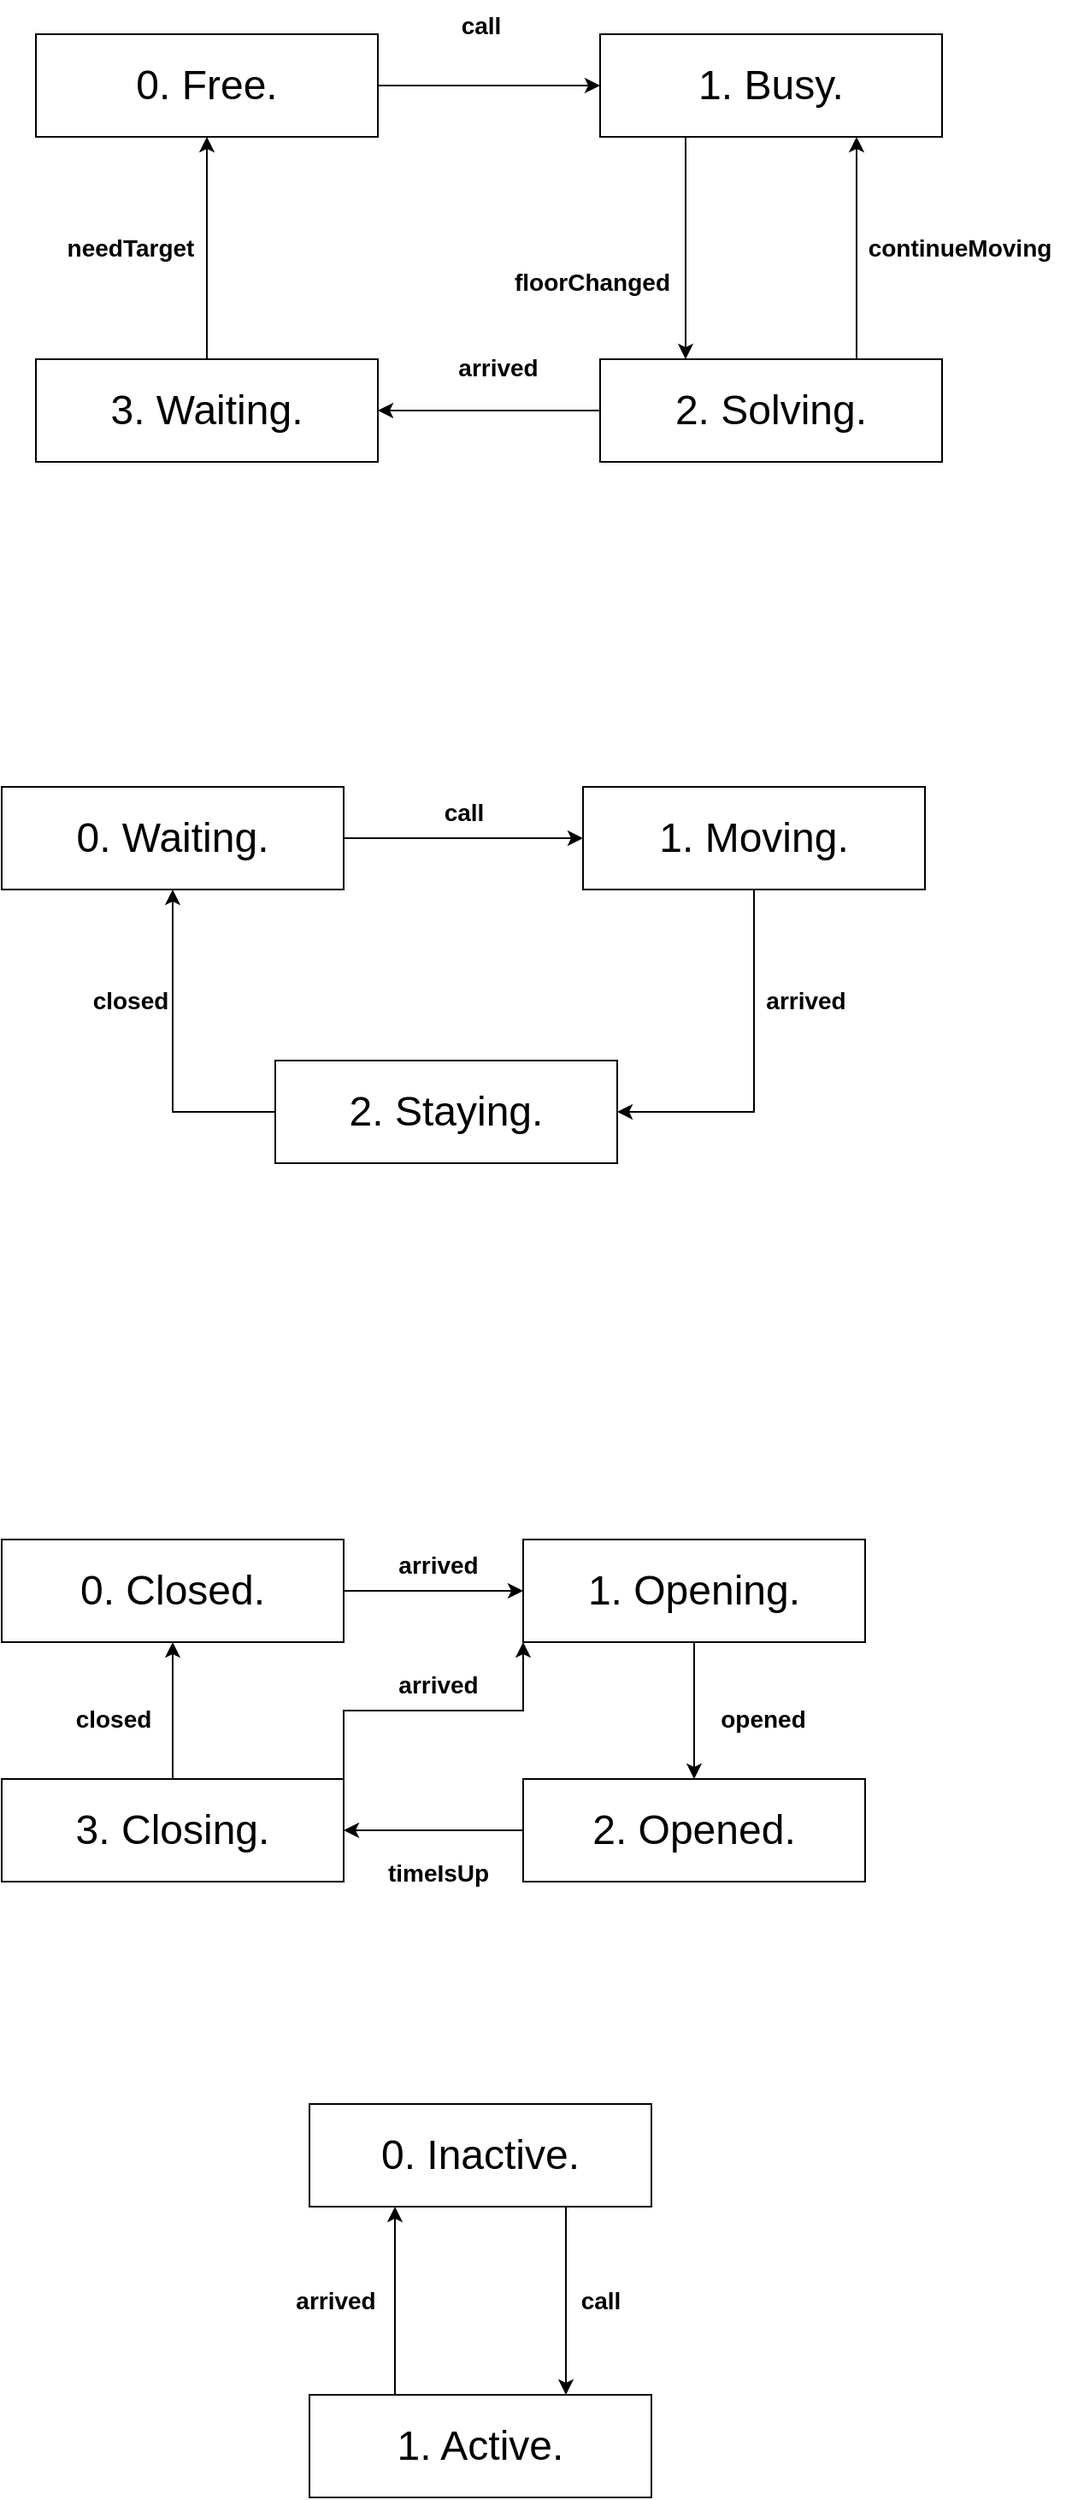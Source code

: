 <mxfile version="21.2.8" type="device">
  <diagram name="Page-1" id="Az-qtJvGuADVU9tBE-jw">
    <mxGraphModel dx="1434" dy="1941" grid="1" gridSize="10" guides="1" tooltips="1" connect="1" arrows="1" fold="1" page="1" pageScale="1" pageWidth="850" pageHeight="1100" math="0" shadow="0">
      <root>
        <mxCell id="0" />
        <mxCell id="1" parent="0" />
        <mxCell id="8Ye3jsbRUgHiPySa8m6L-5" style="edgeStyle=orthogonalEdgeStyle;rounded=0;orthogonalLoop=1;jettySize=auto;html=1;exitX=0.75;exitY=1;exitDx=0;exitDy=0;entryX=0.75;entryY=0;entryDx=0;entryDy=0;" parent="1" source="8Ye3jsbRUgHiPySa8m6L-3" target="8Ye3jsbRUgHiPySa8m6L-4" edge="1">
          <mxGeometry relative="1" as="geometry" />
        </mxCell>
        <mxCell id="8Ye3jsbRUgHiPySa8m6L-3" value="&lt;font style=&quot;font-size: 24px;&quot;&gt;0. Inactive.&lt;/font&gt;" style="html=1;whiteSpace=wrap;" parent="1" vertex="1">
          <mxGeometry x="300" y="510" width="200" height="60" as="geometry" />
        </mxCell>
        <mxCell id="8Ye3jsbRUgHiPySa8m6L-6" style="edgeStyle=orthogonalEdgeStyle;rounded=0;orthogonalLoop=1;jettySize=auto;html=1;exitX=0.25;exitY=0;exitDx=0;exitDy=0;entryX=0.25;entryY=1;entryDx=0;entryDy=0;" parent="1" source="8Ye3jsbRUgHiPySa8m6L-4" target="8Ye3jsbRUgHiPySa8m6L-3" edge="1">
          <mxGeometry relative="1" as="geometry" />
        </mxCell>
        <mxCell id="8Ye3jsbRUgHiPySa8m6L-4" value="&lt;font style=&quot;font-size: 24px;&quot;&gt;1. Active.&lt;/font&gt;" style="html=1;whiteSpace=wrap;" parent="1" vertex="1">
          <mxGeometry x="300" y="680" width="200" height="60" as="geometry" />
        </mxCell>
        <mxCell id="8Ye3jsbRUgHiPySa8m6L-7" value="&lt;font style=&quot;font-size: 14px;&quot;&gt;&lt;b&gt;call&lt;/b&gt;&lt;/font&gt;" style="text;html=1;align=center;verticalAlign=middle;resizable=0;points=[];autosize=1;strokeColor=none;fillColor=none;" parent="1" vertex="1">
          <mxGeometry x="445" y="610" width="50" height="30" as="geometry" />
        </mxCell>
        <mxCell id="8Ye3jsbRUgHiPySa8m6L-8" value="&lt;font style=&quot;font-size: 14px;&quot;&gt;&lt;b&gt;arrived&lt;br&gt;&lt;/b&gt;&lt;/font&gt;" style="text;html=1;align=center;verticalAlign=middle;resizable=0;points=[];autosize=1;strokeColor=none;fillColor=none;" parent="1" vertex="1">
          <mxGeometry x="280" y="610" width="70" height="30" as="geometry" />
        </mxCell>
        <mxCell id="8Ye3jsbRUgHiPySa8m6L-15" style="edgeStyle=orthogonalEdgeStyle;rounded=0;orthogonalLoop=1;jettySize=auto;html=1;exitX=1;exitY=0.5;exitDx=0;exitDy=0;entryX=0;entryY=0.5;entryDx=0;entryDy=0;" parent="1" source="8Ye3jsbRUgHiPySa8m6L-9" target="8Ye3jsbRUgHiPySa8m6L-10" edge="1">
          <mxGeometry relative="1" as="geometry" />
        </mxCell>
        <mxCell id="8Ye3jsbRUgHiPySa8m6L-9" value="&lt;font style=&quot;font-size: 24px;&quot;&gt;0. Closed.&lt;/font&gt;" style="html=1;whiteSpace=wrap;" parent="1" vertex="1">
          <mxGeometry x="120" y="180" width="200" height="60" as="geometry" />
        </mxCell>
        <mxCell id="8Ye3jsbRUgHiPySa8m6L-16" style="edgeStyle=orthogonalEdgeStyle;rounded=0;orthogonalLoop=1;jettySize=auto;html=1;exitX=0.5;exitY=1;exitDx=0;exitDy=0;entryX=0.5;entryY=0;entryDx=0;entryDy=0;" parent="1" source="8Ye3jsbRUgHiPySa8m6L-10" target="8Ye3jsbRUgHiPySa8m6L-12" edge="1">
          <mxGeometry relative="1" as="geometry" />
        </mxCell>
        <mxCell id="8Ye3jsbRUgHiPySa8m6L-10" value="&lt;font style=&quot;font-size: 24px;&quot;&gt;1. Opening.&lt;/font&gt;" style="html=1;whiteSpace=wrap;" parent="1" vertex="1">
          <mxGeometry x="425" y="180" width="200" height="60" as="geometry" />
        </mxCell>
        <mxCell id="8Ye3jsbRUgHiPySa8m6L-18" style="edgeStyle=orthogonalEdgeStyle;rounded=0;orthogonalLoop=1;jettySize=auto;html=1;exitX=0.5;exitY=0;exitDx=0;exitDy=0;entryX=0.5;entryY=1;entryDx=0;entryDy=0;" parent="1" source="8Ye3jsbRUgHiPySa8m6L-11" target="8Ye3jsbRUgHiPySa8m6L-9" edge="1">
          <mxGeometry relative="1" as="geometry" />
        </mxCell>
        <mxCell id="8Ye3jsbRUgHiPySa8m6L-19" style="edgeStyle=orthogonalEdgeStyle;rounded=0;orthogonalLoop=1;jettySize=auto;html=1;exitX=1;exitY=0;exitDx=0;exitDy=0;entryX=0;entryY=1;entryDx=0;entryDy=0;" parent="1" source="8Ye3jsbRUgHiPySa8m6L-11" target="8Ye3jsbRUgHiPySa8m6L-10" edge="1">
          <mxGeometry relative="1" as="geometry" />
        </mxCell>
        <mxCell id="8Ye3jsbRUgHiPySa8m6L-11" value="&lt;font style=&quot;font-size: 24px;&quot;&gt;3. Closing.&lt;/font&gt;" style="html=1;whiteSpace=wrap;" parent="1" vertex="1">
          <mxGeometry x="120" y="320" width="200" height="60" as="geometry" />
        </mxCell>
        <mxCell id="8Ye3jsbRUgHiPySa8m6L-17" style="edgeStyle=orthogonalEdgeStyle;rounded=0;orthogonalLoop=1;jettySize=auto;html=1;exitX=0;exitY=0.5;exitDx=0;exitDy=0;entryX=1;entryY=0.5;entryDx=0;entryDy=0;" parent="1" source="8Ye3jsbRUgHiPySa8m6L-12" target="8Ye3jsbRUgHiPySa8m6L-11" edge="1">
          <mxGeometry relative="1" as="geometry" />
        </mxCell>
        <mxCell id="8Ye3jsbRUgHiPySa8m6L-12" value="&lt;font style=&quot;font-size: 24px;&quot;&gt;2. Opened.&lt;/font&gt;" style="html=1;whiteSpace=wrap;" parent="1" vertex="1">
          <mxGeometry x="425" y="320" width="200" height="60" as="geometry" />
        </mxCell>
        <mxCell id="8Ye3jsbRUgHiPySa8m6L-20" value="&lt;font style=&quot;font-size: 14px;&quot;&gt;&lt;b&gt;arrived&lt;br&gt;&lt;/b&gt;&lt;/font&gt;" style="text;html=1;align=center;verticalAlign=middle;resizable=0;points=[];autosize=1;strokeColor=none;fillColor=none;" parent="1" vertex="1">
          <mxGeometry x="340" y="180" width="70" height="30" as="geometry" />
        </mxCell>
        <mxCell id="8Ye3jsbRUgHiPySa8m6L-21" value="&lt;font style=&quot;font-size: 14px;&quot;&gt;&lt;b&gt;arrived&lt;br&gt;&lt;/b&gt;&lt;/font&gt;" style="text;html=1;align=center;verticalAlign=middle;resizable=0;points=[];autosize=1;strokeColor=none;fillColor=none;" parent="1" vertex="1">
          <mxGeometry x="340" y="250" width="70" height="30" as="geometry" />
        </mxCell>
        <mxCell id="8Ye3jsbRUgHiPySa8m6L-22" value="&lt;font style=&quot;font-size: 14px;&quot;&gt;&lt;b&gt;opened&lt;br&gt;&lt;/b&gt;&lt;/font&gt;" style="text;html=1;align=center;verticalAlign=middle;resizable=0;points=[];autosize=1;strokeColor=none;fillColor=none;" parent="1" vertex="1">
          <mxGeometry x="530" y="270" width="70" height="30" as="geometry" />
        </mxCell>
        <mxCell id="8Ye3jsbRUgHiPySa8m6L-23" value="&lt;font style=&quot;font-size: 14px;&quot;&gt;&lt;b&gt;timeIsUp&lt;br&gt;&lt;/b&gt;&lt;/font&gt;" style="text;html=1;align=center;verticalAlign=middle;resizable=0;points=[];autosize=1;strokeColor=none;fillColor=none;" parent="1" vertex="1">
          <mxGeometry x="335" y="360" width="80" height="30" as="geometry" />
        </mxCell>
        <mxCell id="8Ye3jsbRUgHiPySa8m6L-24" value="&lt;font style=&quot;font-size: 14px;&quot;&gt;&lt;b&gt;closed&lt;br&gt;&lt;/b&gt;&lt;/font&gt;" style="text;html=1;align=center;verticalAlign=middle;resizable=0;points=[];autosize=1;strokeColor=none;fillColor=none;" parent="1" vertex="1">
          <mxGeometry x="150" y="270" width="70" height="30" as="geometry" />
        </mxCell>
        <mxCell id="8Ye3jsbRUgHiPySa8m6L-38" style="edgeStyle=orthogonalEdgeStyle;rounded=0;orthogonalLoop=1;jettySize=auto;html=1;exitX=1;exitY=0.5;exitDx=0;exitDy=0;entryX=0;entryY=0.5;entryDx=0;entryDy=0;" parent="1" source="8Ye3jsbRUgHiPySa8m6L-25" target="8Ye3jsbRUgHiPySa8m6L-26" edge="1">
          <mxGeometry relative="1" as="geometry" />
        </mxCell>
        <mxCell id="8Ye3jsbRUgHiPySa8m6L-25" value="&lt;font style=&quot;font-size: 24px;&quot;&gt;0. Waiting.&lt;/font&gt;" style="html=1;whiteSpace=wrap;" parent="1" vertex="1">
          <mxGeometry x="120" y="-260" width="200" height="60" as="geometry" />
        </mxCell>
        <mxCell id="8Ye3jsbRUgHiPySa8m6L-28" style="edgeStyle=orthogonalEdgeStyle;rounded=0;orthogonalLoop=1;jettySize=auto;html=1;exitX=0.5;exitY=1;exitDx=0;exitDy=0;entryX=1;entryY=0.5;entryDx=0;entryDy=0;" parent="1" source="8Ye3jsbRUgHiPySa8m6L-26" target="8Ye3jsbRUgHiPySa8m6L-27" edge="1">
          <mxGeometry relative="1" as="geometry" />
        </mxCell>
        <mxCell id="8Ye3jsbRUgHiPySa8m6L-26" value="&lt;font style=&quot;font-size: 24px;&quot;&gt;1. Moving.&lt;/font&gt;" style="html=1;whiteSpace=wrap;" parent="1" vertex="1">
          <mxGeometry x="460" y="-260" width="200" height="60" as="geometry" />
        </mxCell>
        <mxCell id="8Ye3jsbRUgHiPySa8m6L-30" style="edgeStyle=orthogonalEdgeStyle;rounded=0;orthogonalLoop=1;jettySize=auto;html=1;exitX=0;exitY=0.5;exitDx=0;exitDy=0;entryX=0.5;entryY=1;entryDx=0;entryDy=0;" parent="1" source="8Ye3jsbRUgHiPySa8m6L-27" target="8Ye3jsbRUgHiPySa8m6L-25" edge="1">
          <mxGeometry relative="1" as="geometry" />
        </mxCell>
        <mxCell id="8Ye3jsbRUgHiPySa8m6L-27" value="&lt;font style=&quot;font-size: 24px;&quot;&gt;2. Staying.&lt;/font&gt;" style="html=1;whiteSpace=wrap;" parent="1" vertex="1">
          <mxGeometry x="280" y="-100" width="200" height="60" as="geometry" />
        </mxCell>
        <mxCell id="8Ye3jsbRUgHiPySa8m6L-33" value="&lt;font style=&quot;font-size: 14px;&quot;&gt;&lt;b&gt;call&lt;/b&gt;&lt;/font&gt;" style="text;html=1;align=center;verticalAlign=middle;resizable=0;points=[];autosize=1;strokeColor=none;fillColor=none;" parent="1" vertex="1">
          <mxGeometry x="365" y="-260" width="50" height="30" as="geometry" />
        </mxCell>
        <mxCell id="8Ye3jsbRUgHiPySa8m6L-36" value="&lt;font style=&quot;font-size: 14px;&quot;&gt;&lt;b&gt;arrived&lt;br&gt;&lt;/b&gt;&lt;/font&gt;" style="text;html=1;align=center;verticalAlign=middle;resizable=0;points=[];autosize=1;strokeColor=none;fillColor=none;" parent="1" vertex="1">
          <mxGeometry x="555" y="-150" width="70" height="30" as="geometry" />
        </mxCell>
        <mxCell id="8Ye3jsbRUgHiPySa8m6L-37" value="&lt;font style=&quot;font-size: 14px;&quot;&gt;&lt;b&gt;closed&lt;br&gt;&lt;/b&gt;&lt;/font&gt;" style="text;html=1;align=center;verticalAlign=middle;resizable=0;points=[];autosize=1;strokeColor=none;fillColor=none;" parent="1" vertex="1">
          <mxGeometry x="160" y="-150" width="70" height="30" as="geometry" />
        </mxCell>
        <mxCell id="edSjdO5I7AFKpr66lAef-3" style="edgeStyle=orthogonalEdgeStyle;rounded=0;orthogonalLoop=1;jettySize=auto;html=1;exitX=1;exitY=0.5;exitDx=0;exitDy=0;entryX=0;entryY=0.5;entryDx=0;entryDy=0;" parent="1" source="8Ye3jsbRUgHiPySa8m6L-40" target="8Ye3jsbRUgHiPySa8m6L-42" edge="1">
          <mxGeometry relative="1" as="geometry" />
        </mxCell>
        <mxCell id="8Ye3jsbRUgHiPySa8m6L-40" value="&lt;font style=&quot;font-size: 24px;&quot;&gt;0. Free.&lt;/font&gt;" style="html=1;whiteSpace=wrap;" parent="1" vertex="1">
          <mxGeometry x="140" y="-700" width="200" height="60" as="geometry" />
        </mxCell>
        <mxCell id="edSjdO5I7AFKpr66lAef-5" style="edgeStyle=orthogonalEdgeStyle;rounded=0;orthogonalLoop=1;jettySize=auto;html=1;exitX=0.25;exitY=1;exitDx=0;exitDy=0;entryX=0.25;entryY=0;entryDx=0;entryDy=0;" parent="1" source="8Ye3jsbRUgHiPySa8m6L-42" target="edSjdO5I7AFKpr66lAef-1" edge="1">
          <mxGeometry relative="1" as="geometry" />
        </mxCell>
        <mxCell id="8Ye3jsbRUgHiPySa8m6L-42" value="&lt;font style=&quot;font-size: 24px;&quot;&gt;1. Busy.&lt;/font&gt;" style="html=1;whiteSpace=wrap;" parent="1" vertex="1">
          <mxGeometry x="470" y="-700" width="200" height="60" as="geometry" />
        </mxCell>
        <mxCell id="8Ye3jsbRUgHiPySa8m6L-43" value="&lt;font style=&quot;font-size: 14px;&quot;&gt;&lt;b&gt;call&lt;/b&gt;&lt;/font&gt;" style="text;html=1;align=center;verticalAlign=middle;resizable=0;points=[];autosize=1;strokeColor=none;fillColor=none;" parent="1" vertex="1">
          <mxGeometry x="375" y="-720" width="50" height="30" as="geometry" />
        </mxCell>
        <mxCell id="8Ye3jsbRUgHiPySa8m6L-44" value="&lt;font style=&quot;font-size: 14px;&quot;&gt;&lt;b&gt;needTarget&lt;br&gt;&lt;/b&gt;&lt;/font&gt;" style="text;html=1;align=center;verticalAlign=middle;resizable=0;points=[];autosize=1;strokeColor=none;fillColor=none;" parent="1" vertex="1">
          <mxGeometry x="145" y="-590" width="100" height="30" as="geometry" />
        </mxCell>
        <mxCell id="edSjdO5I7AFKpr66lAef-7" style="edgeStyle=orthogonalEdgeStyle;rounded=0;orthogonalLoop=1;jettySize=auto;html=1;exitX=0;exitY=0.5;exitDx=0;exitDy=0;entryX=1;entryY=0.5;entryDx=0;entryDy=0;" parent="1" source="edSjdO5I7AFKpr66lAef-1" target="edSjdO5I7AFKpr66lAef-2" edge="1">
          <mxGeometry relative="1" as="geometry" />
        </mxCell>
        <mxCell id="esiL0bMDBtEex4bhIHxa-1" style="edgeStyle=orthogonalEdgeStyle;rounded=0;orthogonalLoop=1;jettySize=auto;html=1;exitX=0.75;exitY=0;exitDx=0;exitDy=0;entryX=0.75;entryY=1;entryDx=0;entryDy=0;" parent="1" source="edSjdO5I7AFKpr66lAef-1" target="8Ye3jsbRUgHiPySa8m6L-42" edge="1">
          <mxGeometry relative="1" as="geometry" />
        </mxCell>
        <mxCell id="edSjdO5I7AFKpr66lAef-1" value="&lt;font style=&quot;font-size: 24px;&quot;&gt;2. Solving.&lt;/font&gt;" style="html=1;whiteSpace=wrap;" parent="1" vertex="1">
          <mxGeometry x="470" y="-510" width="200" height="60" as="geometry" />
        </mxCell>
        <mxCell id="edSjdO5I7AFKpr66lAef-8" style="edgeStyle=orthogonalEdgeStyle;rounded=0;orthogonalLoop=1;jettySize=auto;html=1;exitX=0.5;exitY=0;exitDx=0;exitDy=0;entryX=0.5;entryY=1;entryDx=0;entryDy=0;" parent="1" source="edSjdO5I7AFKpr66lAef-2" target="8Ye3jsbRUgHiPySa8m6L-40" edge="1">
          <mxGeometry relative="1" as="geometry" />
        </mxCell>
        <mxCell id="edSjdO5I7AFKpr66lAef-2" value="&lt;font style=&quot;font-size: 24px;&quot;&gt;3. Waiting.&lt;/font&gt;" style="html=1;whiteSpace=wrap;" parent="1" vertex="1">
          <mxGeometry x="140" y="-510" width="200" height="60" as="geometry" />
        </mxCell>
        <mxCell id="edSjdO5I7AFKpr66lAef-9" value="&lt;font style=&quot;font-size: 14px;&quot;&gt;&lt;b&gt;arrived&lt;br&gt;&lt;/b&gt;&lt;/font&gt;" style="text;html=1;align=center;verticalAlign=middle;resizable=0;points=[];autosize=1;strokeColor=none;fillColor=none;" parent="1" vertex="1">
          <mxGeometry x="375" y="-520" width="70" height="30" as="geometry" />
        </mxCell>
        <mxCell id="edSjdO5I7AFKpr66lAef-10" value="&lt;font style=&quot;font-size: 14px;&quot;&gt;&lt;b&gt;floorChanged&lt;br&gt;&lt;/b&gt;&lt;/font&gt;" style="text;html=1;align=center;verticalAlign=middle;resizable=0;points=[];autosize=1;strokeColor=none;fillColor=none;" parent="1" vertex="1">
          <mxGeometry x="410" y="-570" width="110" height="30" as="geometry" />
        </mxCell>
        <mxCell id="esiL0bMDBtEex4bhIHxa-2" value="&lt;font style=&quot;font-size: 14px;&quot;&gt;&lt;b&gt;continueMoving&lt;br&gt;&lt;/b&gt;&lt;/font&gt;" style="text;html=1;align=center;verticalAlign=middle;resizable=0;points=[];autosize=1;strokeColor=none;fillColor=none;" parent="1" vertex="1">
          <mxGeometry x="615" y="-590" width="130" height="30" as="geometry" />
        </mxCell>
      </root>
    </mxGraphModel>
  </diagram>
</mxfile>
